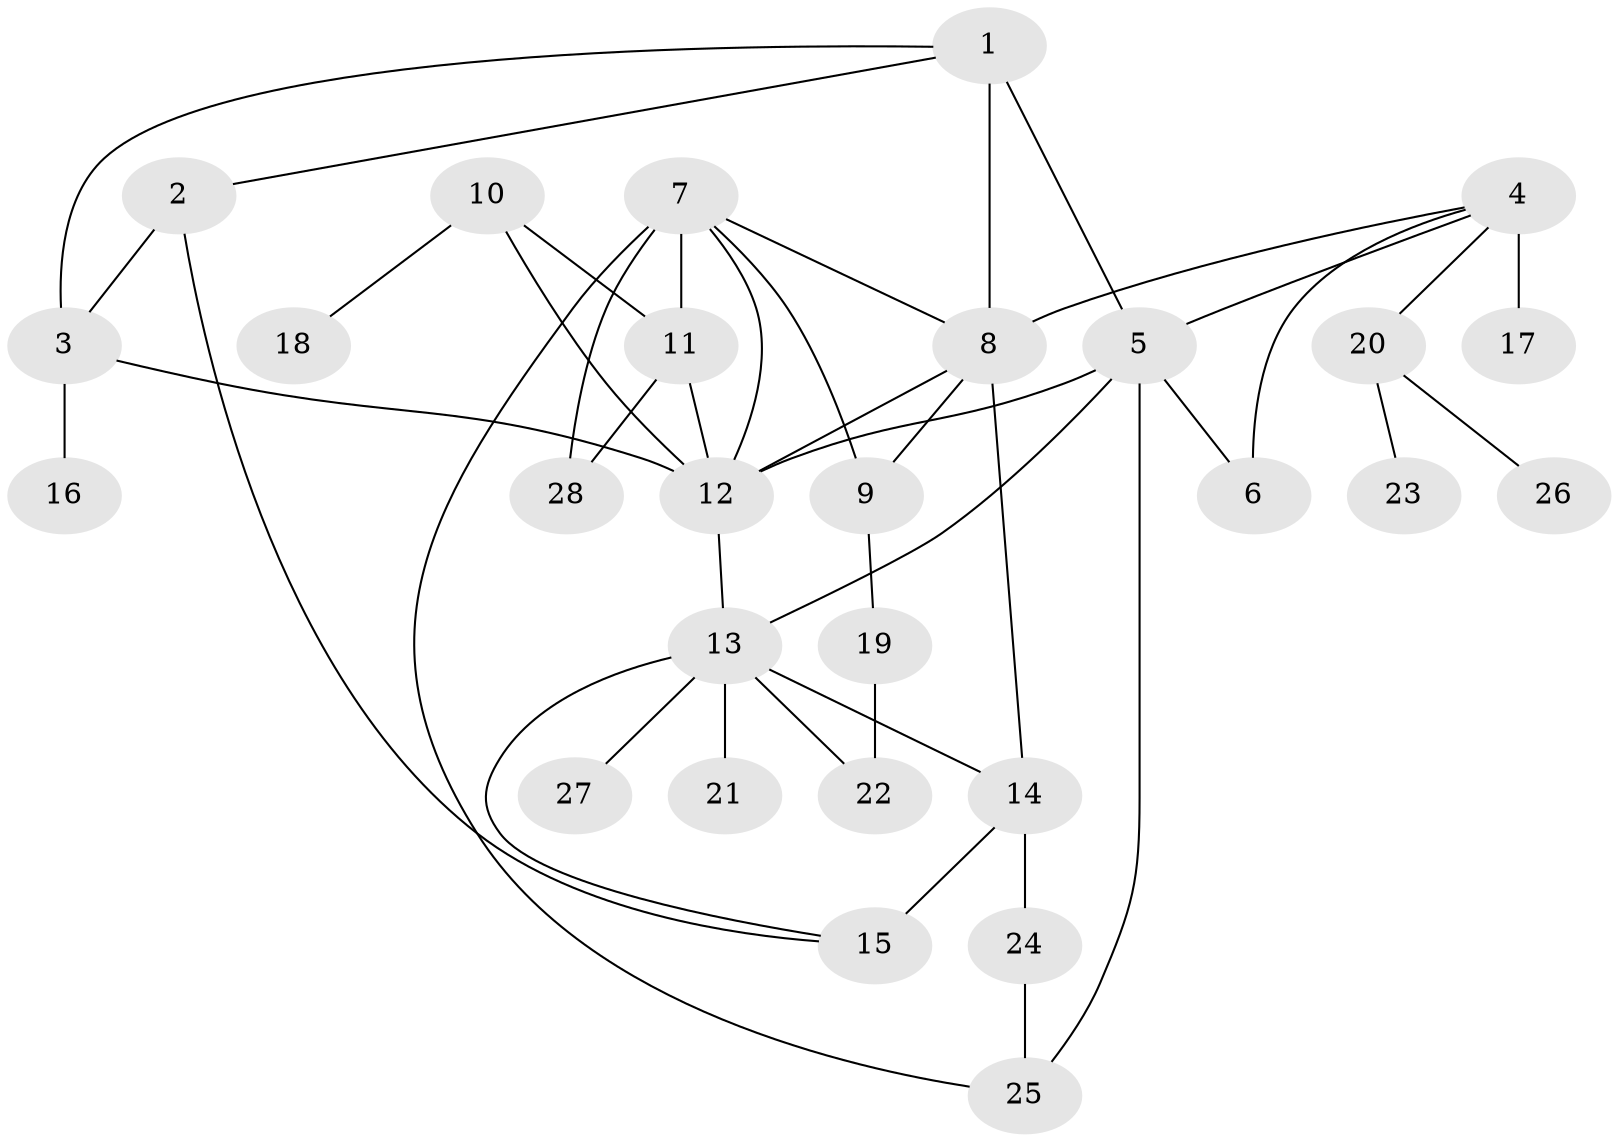// original degree distribution, {6: 0.028985507246376812, 5: 0.043478260869565216, 10: 0.014492753623188406, 3: 0.057971014492753624, 8: 0.028985507246376812, 4: 0.08695652173913043, 7: 0.028985507246376812, 9: 0.014492753623188406, 1: 0.5507246376811594, 2: 0.14492753623188406}
// Generated by graph-tools (version 1.1) at 2025/52/03/04/25 22:52:23]
// undirected, 28 vertices, 44 edges
graph export_dot {
  node [color=gray90,style=filled];
  1;
  2;
  3;
  4;
  5;
  6;
  7;
  8;
  9;
  10;
  11;
  12;
  13;
  14;
  15;
  16;
  17;
  18;
  19;
  20;
  21;
  22;
  23;
  24;
  25;
  26;
  27;
  28;
  1 -- 2 [weight=1.0];
  1 -- 3 [weight=1.0];
  1 -- 5 [weight=2.0];
  1 -- 8 [weight=1.0];
  2 -- 3 [weight=1.0];
  2 -- 15 [weight=1.0];
  3 -- 12 [weight=1.0];
  3 -- 16 [weight=1.0];
  4 -- 5 [weight=1.0];
  4 -- 6 [weight=1.0];
  4 -- 8 [weight=1.0];
  4 -- 17 [weight=5.0];
  4 -- 20 [weight=1.0];
  5 -- 6 [weight=1.0];
  5 -- 12 [weight=1.0];
  5 -- 13 [weight=1.0];
  5 -- 25 [weight=1.0];
  7 -- 8 [weight=1.0];
  7 -- 9 [weight=1.0];
  7 -- 11 [weight=3.0];
  7 -- 12 [weight=1.0];
  7 -- 25 [weight=1.0];
  7 -- 28 [weight=1.0];
  8 -- 9 [weight=1.0];
  8 -- 12 [weight=1.0];
  8 -- 14 [weight=1.0];
  9 -- 19 [weight=1.0];
  10 -- 11 [weight=1.0];
  10 -- 12 [weight=1.0];
  10 -- 18 [weight=1.0];
  11 -- 12 [weight=1.0];
  11 -- 28 [weight=1.0];
  12 -- 13 [weight=1.0];
  13 -- 14 [weight=1.0];
  13 -- 15 [weight=1.0];
  13 -- 21 [weight=1.0];
  13 -- 22 [weight=1.0];
  13 -- 27 [weight=1.0];
  14 -- 15 [weight=3.0];
  14 -- 24 [weight=1.0];
  19 -- 22 [weight=2.0];
  20 -- 23 [weight=1.0];
  20 -- 26 [weight=1.0];
  24 -- 25 [weight=2.0];
}

